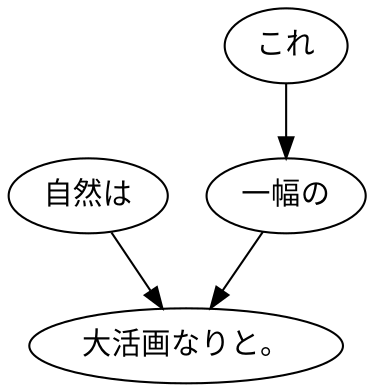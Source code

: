 digraph graph143 {
	node0 [label="自然は"];
	node1 [label="これ"];
	node2 [label="一幅の"];
	node3 [label="大活画なりと。"];
	node0 -> node3;
	node1 -> node2;
	node2 -> node3;
}
